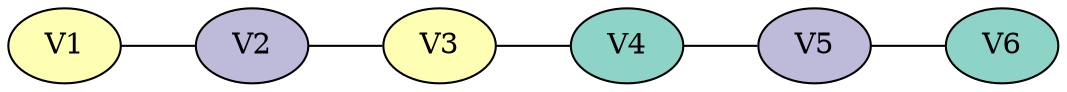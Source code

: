 graph colored {
node [style=filled colorscheme="set312"];
rankdir=RL;
V2--V1;
V3--V2;
V4--V3;
V5--V4;
V6--V5;
V1[fillcolor="2"];
V2[fillcolor="3"];
V3[fillcolor="2"];
V4[fillcolor="1"];
V5[fillcolor="3"];
V6[fillcolor="1"];
}